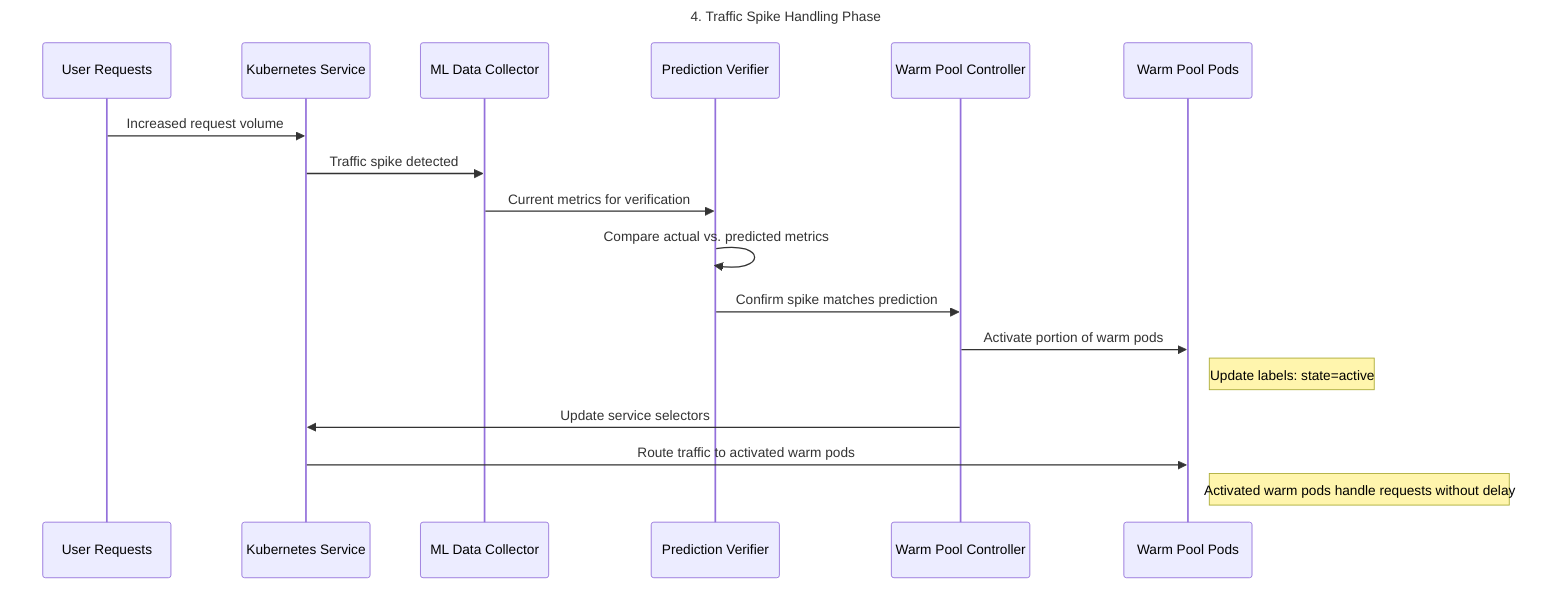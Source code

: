 sequenceDiagram
    title 4. Traffic Spike Handling Phase

    participant User as User Requests
    participant K8sService as Kubernetes Service
    participant MLCollector as ML Data Collector
    participant MLVerifier as Prediction Verifier
    participant WarmController as Warm Pool Controller
    participant WarmPool as Warm Pool Pods

    %% Traffic Spike Begins
    User->>K8sService: Increased request volume
    K8sService->>MLCollector: Traffic spike detected
    MLCollector->>MLVerifier: Current metrics for verification
    MLVerifier->>MLVerifier: Compare actual vs. predicted metrics

    %% Warm Pool Activation
    MLVerifier->>WarmController: Confirm spike matches prediction
    WarmController->>WarmPool: Activate portion of warm pods
    Note right of WarmPool: Update labels: state=active
    WarmController->>K8sService: Update service selectors
    K8sService->>WarmPool: Route traffic to activated warm pods
    Note right of WarmPool: Activated warm pods handle requests without delay